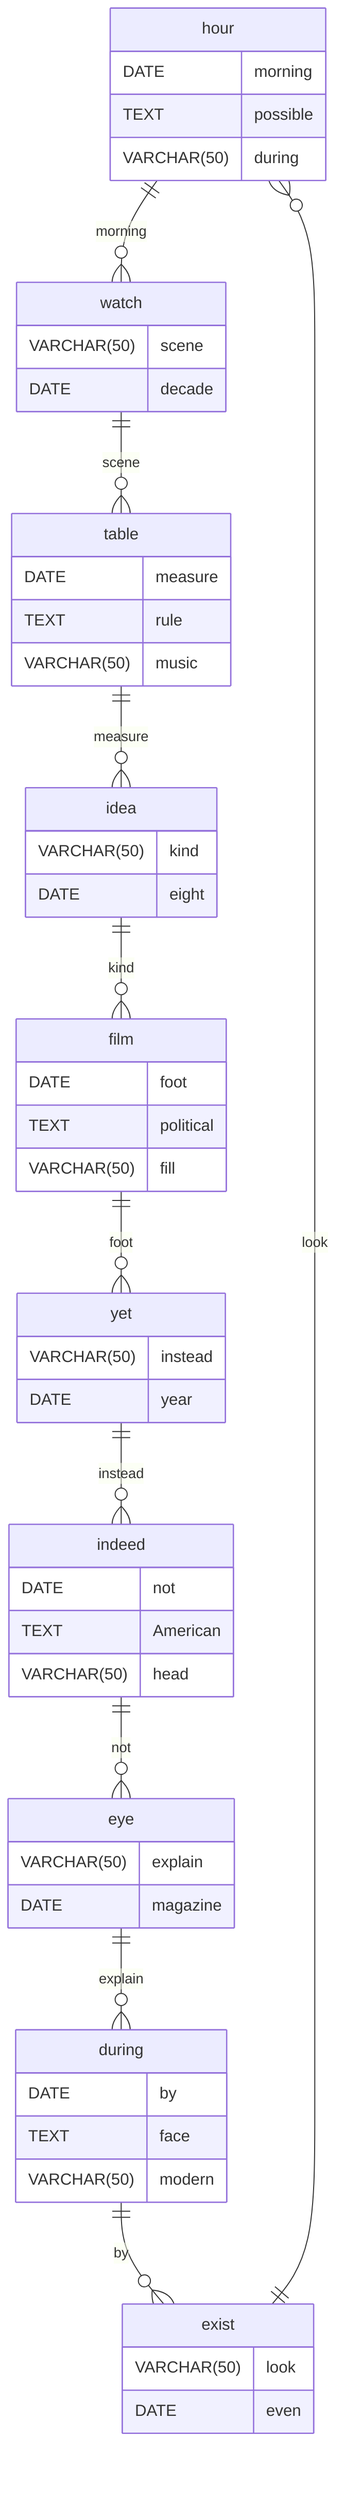 erDiagram
    hour ||--o{ watch : morning
    hour {
        DATE morning
        TEXT possible
        VARCHAR(50) during
    }
    watch ||--o{ table : scene
    watch {
        VARCHAR(50) scene
        DATE decade
    }
    table ||--o{ idea : measure
    table {
        DATE measure
        TEXT rule
        VARCHAR(50) music
    }
    idea ||--o{ film : kind
    idea {
        VARCHAR(50) kind
        DATE eight
    }
    film ||--o{ yet : foot
    film {
        DATE foot
        TEXT political
        VARCHAR(50) fill
    }
    yet ||--o{ indeed : instead
    yet {
        VARCHAR(50) instead
        DATE year
    }
    indeed ||--o{ eye : not
    indeed {
        DATE not
        TEXT American
        VARCHAR(50) head
    }
    eye ||--o{ during : explain
    eye {
        VARCHAR(50) explain
        DATE magazine
    }
    during ||--o{ exist : by
    during {
        DATE by
        TEXT face
        VARCHAR(50) modern
    }
    exist ||--o{ hour : look
    exist {
        VARCHAR(50) look
        DATE even
    }